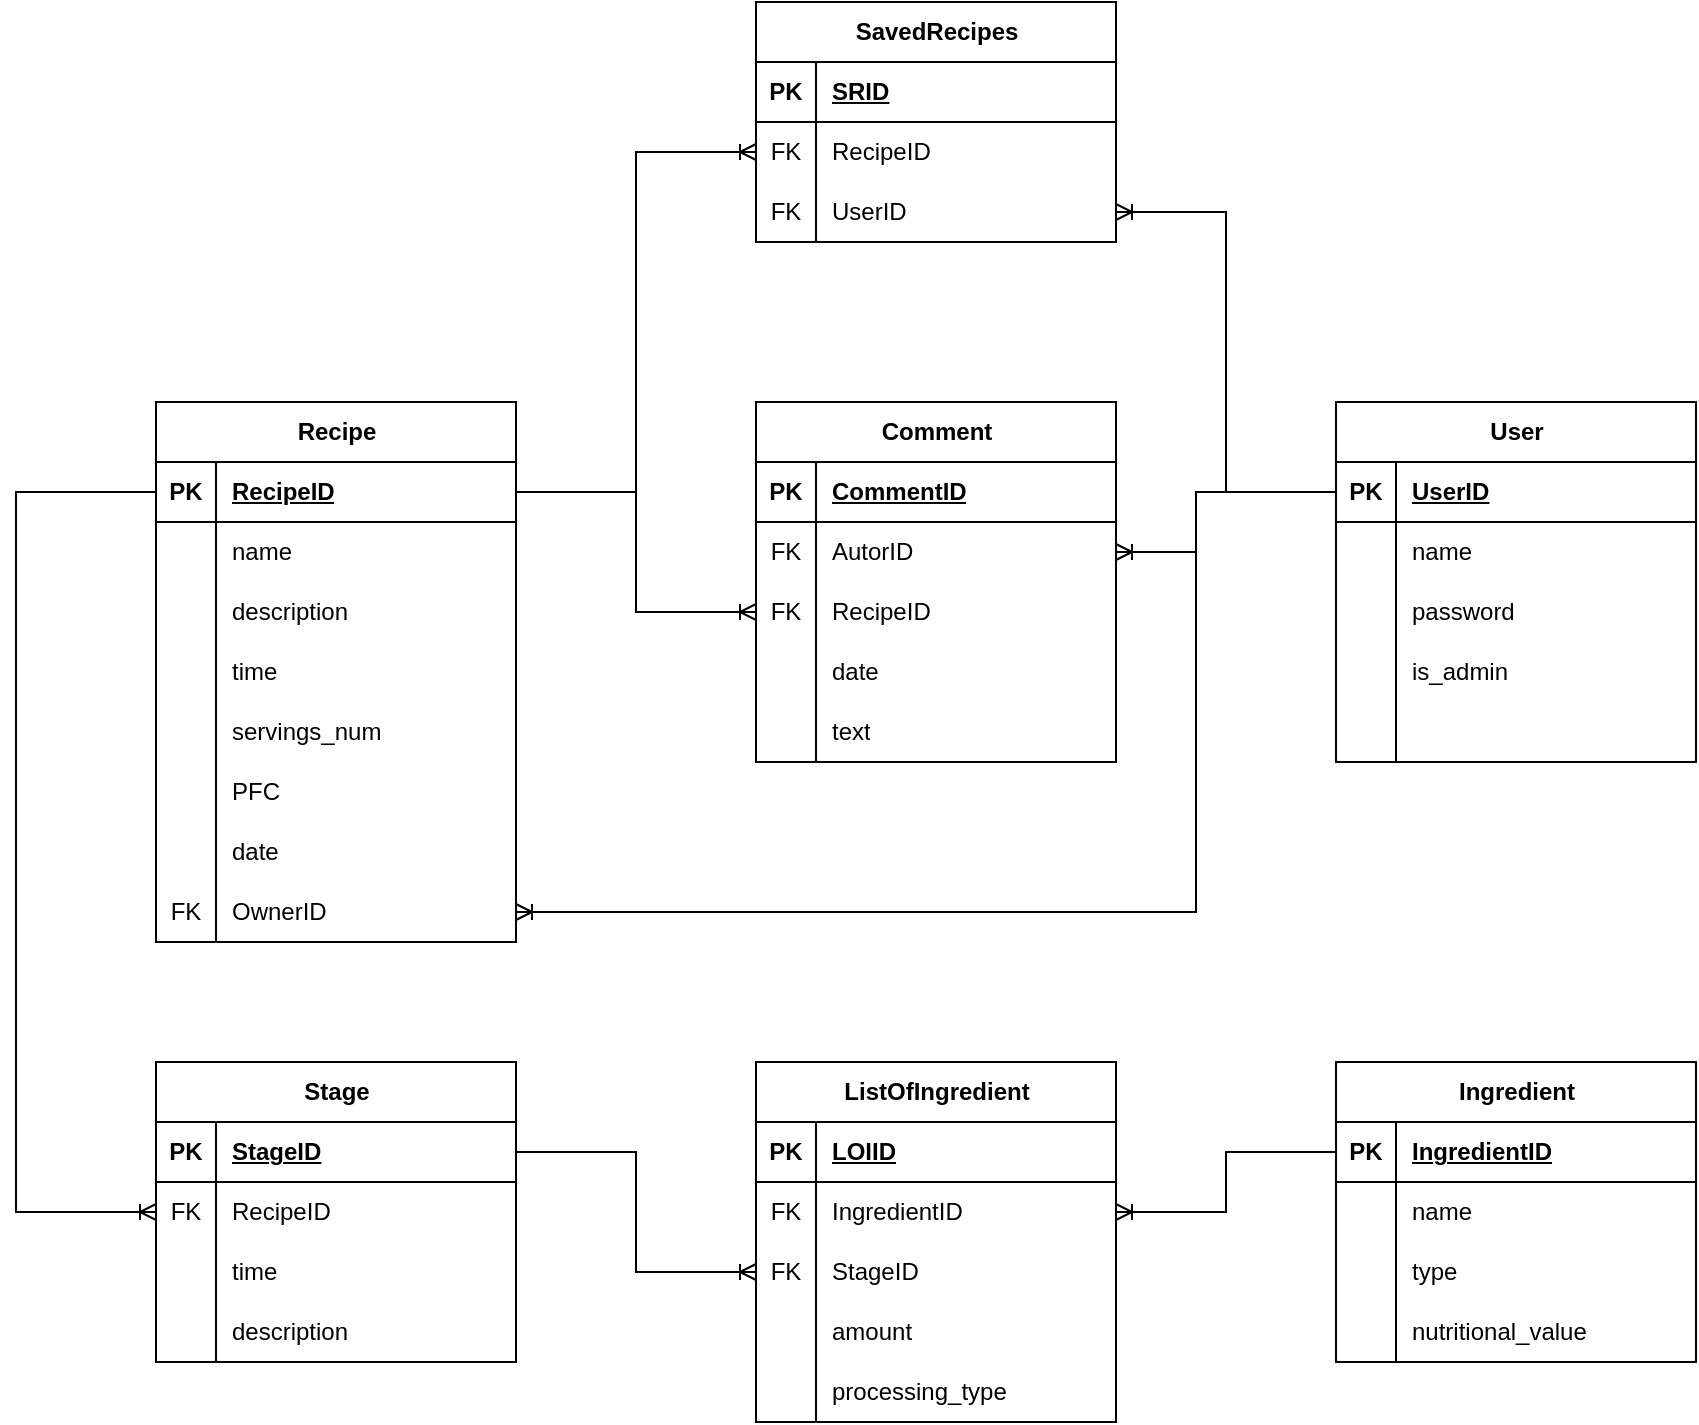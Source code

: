 <?xml version="1.0" encoding="UTF-8"?>
<mxfile version="21.0.6" type="google"><diagram name="Страница 1" id="qxFf3UQP6UIn3KZChsgd"><mxGraphModel dx="2261" dy="698" grid="1" gridSize="10" guides="1" tooltips="1" connect="1" arrows="1" fold="1" page="1" pageScale="1" pageWidth="827" pageHeight="1169" math="0" shadow="0"><root><mxCell id="0"/><mxCell id="1" parent="0"/><mxCell id="BuywDFNA-52VZ0gTNsVz-1" value="User" style="shape=table;startSize=30;container=1;collapsible=1;childLayout=tableLayout;fixedRows=1;rowLines=0;fontStyle=1;align=center;resizeLast=1;html=1;" parent="1" vertex="1"><mxGeometry x="120" y="270" width="180" height="180" as="geometry"><mxRectangle x="170" y="230" width="70" height="30" as="alternateBounds"/></mxGeometry></mxCell><mxCell id="BuywDFNA-52VZ0gTNsVz-2" value="" style="shape=tableRow;horizontal=0;startSize=0;swimlaneHead=0;swimlaneBody=0;fillColor=none;collapsible=0;dropTarget=0;points=[[0,0.5],[1,0.5]];portConstraint=eastwest;top=0;left=0;right=0;bottom=1;" parent="BuywDFNA-52VZ0gTNsVz-1" vertex="1"><mxGeometry y="30" width="180" height="30" as="geometry"/></mxCell><mxCell id="BuywDFNA-52VZ0gTNsVz-3" value="PK" style="shape=partialRectangle;connectable=0;fillColor=none;top=0;left=0;bottom=0;right=0;fontStyle=1;overflow=hidden;whiteSpace=wrap;html=1;" parent="BuywDFNA-52VZ0gTNsVz-2" vertex="1"><mxGeometry width="30" height="30" as="geometry"><mxRectangle width="30" height="30" as="alternateBounds"/></mxGeometry></mxCell><mxCell id="BuywDFNA-52VZ0gTNsVz-4" value="UserID" style="shape=partialRectangle;connectable=0;fillColor=none;top=0;left=0;bottom=0;right=0;align=left;spacingLeft=6;fontStyle=5;overflow=hidden;whiteSpace=wrap;html=1;" parent="BuywDFNA-52VZ0gTNsVz-2" vertex="1"><mxGeometry x="30" width="150" height="30" as="geometry"><mxRectangle width="150" height="30" as="alternateBounds"/></mxGeometry></mxCell><mxCell id="BuywDFNA-52VZ0gTNsVz-5" value="" style="shape=tableRow;horizontal=0;startSize=0;swimlaneHead=0;swimlaneBody=0;fillColor=none;collapsible=0;dropTarget=0;points=[[0,0.5],[1,0.5]];portConstraint=eastwest;top=0;left=0;right=0;bottom=0;" parent="BuywDFNA-52VZ0gTNsVz-1" vertex="1"><mxGeometry y="60" width="180" height="30" as="geometry"/></mxCell><mxCell id="BuywDFNA-52VZ0gTNsVz-6" value="" style="shape=partialRectangle;connectable=0;fillColor=none;top=0;left=0;bottom=0;right=0;editable=1;overflow=hidden;whiteSpace=wrap;html=1;" parent="BuywDFNA-52VZ0gTNsVz-5" vertex="1"><mxGeometry width="30" height="30" as="geometry"><mxRectangle width="30" height="30" as="alternateBounds"/></mxGeometry></mxCell><mxCell id="BuywDFNA-52VZ0gTNsVz-7" value="name" style="shape=partialRectangle;connectable=0;fillColor=none;top=0;left=0;bottom=0;right=0;align=left;spacingLeft=6;overflow=hidden;whiteSpace=wrap;html=1;" parent="BuywDFNA-52VZ0gTNsVz-5" vertex="1"><mxGeometry x="30" width="150" height="30" as="geometry"><mxRectangle width="150" height="30" as="alternateBounds"/></mxGeometry></mxCell><mxCell id="BuywDFNA-52VZ0gTNsVz-8" value="" style="shape=tableRow;horizontal=0;startSize=0;swimlaneHead=0;swimlaneBody=0;fillColor=none;collapsible=0;dropTarget=0;points=[[0,0.5],[1,0.5]];portConstraint=eastwest;top=0;left=0;right=0;bottom=0;" parent="BuywDFNA-52VZ0gTNsVz-1" vertex="1"><mxGeometry y="90" width="180" height="30" as="geometry"/></mxCell><mxCell id="BuywDFNA-52VZ0gTNsVz-9" value="" style="shape=partialRectangle;connectable=0;fillColor=none;top=0;left=0;bottom=0;right=0;editable=1;overflow=hidden;whiteSpace=wrap;html=1;" parent="BuywDFNA-52VZ0gTNsVz-8" vertex="1"><mxGeometry width="30" height="30" as="geometry"><mxRectangle width="30" height="30" as="alternateBounds"/></mxGeometry></mxCell><mxCell id="BuywDFNA-52VZ0gTNsVz-10" value="password" style="shape=partialRectangle;connectable=0;fillColor=none;top=0;left=0;bottom=0;right=0;align=left;spacingLeft=6;overflow=hidden;whiteSpace=wrap;html=1;" parent="BuywDFNA-52VZ0gTNsVz-8" vertex="1"><mxGeometry x="30" width="150" height="30" as="geometry"><mxRectangle width="150" height="30" as="alternateBounds"/></mxGeometry></mxCell><mxCell id="BuywDFNA-52VZ0gTNsVz-11" value="" style="shape=tableRow;horizontal=0;startSize=0;swimlaneHead=0;swimlaneBody=0;fillColor=none;collapsible=0;dropTarget=0;points=[[0,0.5],[1,0.5]];portConstraint=eastwest;top=0;left=0;right=0;bottom=0;" parent="BuywDFNA-52VZ0gTNsVz-1" vertex="1"><mxGeometry y="120" width="180" height="30" as="geometry"/></mxCell><mxCell id="BuywDFNA-52VZ0gTNsVz-12" value="" style="shape=partialRectangle;connectable=0;fillColor=none;top=0;left=0;bottom=0;right=0;editable=1;overflow=hidden;whiteSpace=wrap;html=1;" parent="BuywDFNA-52VZ0gTNsVz-11" vertex="1"><mxGeometry width="30" height="30" as="geometry"><mxRectangle width="30" height="30" as="alternateBounds"/></mxGeometry></mxCell><mxCell id="BuywDFNA-52VZ0gTNsVz-13" value="is_admin" style="shape=partialRectangle;connectable=0;fillColor=none;top=0;left=0;bottom=0;right=0;align=left;spacingLeft=6;overflow=hidden;whiteSpace=wrap;html=1;" parent="BuywDFNA-52VZ0gTNsVz-11" vertex="1"><mxGeometry x="30" width="150" height="30" as="geometry"><mxRectangle width="150" height="30" as="alternateBounds"/></mxGeometry></mxCell><mxCell id="BuywDFNA-52VZ0gTNsVz-15" style="shape=tableRow;horizontal=0;startSize=0;swimlaneHead=0;swimlaneBody=0;fillColor=none;collapsible=0;dropTarget=0;points=[[0,0.5],[1,0.5]];portConstraint=eastwest;top=0;left=0;right=0;bottom=0;" parent="BuywDFNA-52VZ0gTNsVz-1" vertex="1"><mxGeometry y="150" width="180" height="30" as="geometry"/></mxCell><mxCell id="BuywDFNA-52VZ0gTNsVz-16" style="shape=partialRectangle;connectable=0;fillColor=none;top=0;left=0;bottom=0;right=0;editable=1;overflow=hidden;whiteSpace=wrap;html=1;" parent="BuywDFNA-52VZ0gTNsVz-15" vertex="1"><mxGeometry width="30" height="30" as="geometry"><mxRectangle width="30" height="30" as="alternateBounds"/></mxGeometry></mxCell><mxCell id="BuywDFNA-52VZ0gTNsVz-17" style="shape=partialRectangle;connectable=0;fillColor=none;top=0;left=0;bottom=0;right=0;align=left;spacingLeft=6;overflow=hidden;whiteSpace=wrap;html=1;" parent="BuywDFNA-52VZ0gTNsVz-15" vertex="1"><mxGeometry x="30" width="150" height="30" as="geometry"><mxRectangle width="150" height="30" as="alternateBounds"/></mxGeometry></mxCell><mxCell id="BuywDFNA-52VZ0gTNsVz-22" value="Comment" style="shape=table;startSize=30;container=1;collapsible=1;childLayout=tableLayout;fixedRows=1;rowLines=0;fontStyle=1;align=center;resizeLast=1;html=1;" parent="1" vertex="1"><mxGeometry x="-170" y="270" width="180" height="180" as="geometry"><mxRectangle x="170" y="230" width="70" height="30" as="alternateBounds"/></mxGeometry></mxCell><mxCell id="BuywDFNA-52VZ0gTNsVz-23" value="" style="shape=tableRow;horizontal=0;startSize=0;swimlaneHead=0;swimlaneBody=0;fillColor=none;collapsible=0;dropTarget=0;points=[[0,0.5],[1,0.5]];portConstraint=eastwest;top=0;left=0;right=0;bottom=1;" parent="BuywDFNA-52VZ0gTNsVz-22" vertex="1"><mxGeometry y="30" width="180" height="30" as="geometry"/></mxCell><mxCell id="BuywDFNA-52VZ0gTNsVz-24" value="PK" style="shape=partialRectangle;connectable=0;fillColor=none;top=0;left=0;bottom=0;right=0;fontStyle=1;overflow=hidden;whiteSpace=wrap;html=1;" parent="BuywDFNA-52VZ0gTNsVz-23" vertex="1"><mxGeometry width="30" height="30" as="geometry"><mxRectangle width="30" height="30" as="alternateBounds"/></mxGeometry></mxCell><mxCell id="BuywDFNA-52VZ0gTNsVz-25" value="CommentID" style="shape=partialRectangle;connectable=0;fillColor=none;top=0;left=0;bottom=0;right=0;align=left;spacingLeft=6;fontStyle=5;overflow=hidden;whiteSpace=wrap;html=1;" parent="BuywDFNA-52VZ0gTNsVz-23" vertex="1"><mxGeometry x="30" width="150" height="30" as="geometry"><mxRectangle width="150" height="30" as="alternateBounds"/></mxGeometry></mxCell><mxCell id="BuywDFNA-52VZ0gTNsVz-26" value="" style="shape=tableRow;horizontal=0;startSize=0;swimlaneHead=0;swimlaneBody=0;fillColor=none;collapsible=0;dropTarget=0;points=[[0,0.5],[1,0.5]];portConstraint=eastwest;top=0;left=0;right=0;bottom=0;" parent="BuywDFNA-52VZ0gTNsVz-22" vertex="1"><mxGeometry y="60" width="180" height="30" as="geometry"/></mxCell><mxCell id="BuywDFNA-52VZ0gTNsVz-27" value="FK" style="shape=partialRectangle;connectable=0;fillColor=none;top=0;left=0;bottom=0;right=0;editable=1;overflow=hidden;whiteSpace=wrap;html=1;" parent="BuywDFNA-52VZ0gTNsVz-26" vertex="1"><mxGeometry width="30" height="30" as="geometry"><mxRectangle width="30" height="30" as="alternateBounds"/></mxGeometry></mxCell><mxCell id="BuywDFNA-52VZ0gTNsVz-28" value="AutorID" style="shape=partialRectangle;connectable=0;fillColor=none;top=0;left=0;bottom=0;right=0;align=left;spacingLeft=6;overflow=hidden;whiteSpace=wrap;html=1;" parent="BuywDFNA-52VZ0gTNsVz-26" vertex="1"><mxGeometry x="30" width="150" height="30" as="geometry"><mxRectangle width="150" height="30" as="alternateBounds"/></mxGeometry></mxCell><mxCell id="BuywDFNA-52VZ0gTNsVz-66" style="shape=tableRow;horizontal=0;startSize=0;swimlaneHead=0;swimlaneBody=0;fillColor=none;collapsible=0;dropTarget=0;points=[[0,0.5],[1,0.5]];portConstraint=eastwest;top=0;left=0;right=0;bottom=0;" parent="BuywDFNA-52VZ0gTNsVz-22" vertex="1"><mxGeometry y="90" width="180" height="30" as="geometry"/></mxCell><mxCell id="BuywDFNA-52VZ0gTNsVz-67" value="FK" style="shape=partialRectangle;connectable=0;fillColor=none;top=0;left=0;bottom=0;right=0;editable=1;overflow=hidden;whiteSpace=wrap;html=1;" parent="BuywDFNA-52VZ0gTNsVz-66" vertex="1"><mxGeometry width="30" height="30" as="geometry"><mxRectangle width="30" height="30" as="alternateBounds"/></mxGeometry></mxCell><mxCell id="BuywDFNA-52VZ0gTNsVz-68" value="RecipeID" style="shape=partialRectangle;connectable=0;fillColor=none;top=0;left=0;bottom=0;right=0;align=left;spacingLeft=6;overflow=hidden;whiteSpace=wrap;html=1;" parent="BuywDFNA-52VZ0gTNsVz-66" vertex="1"><mxGeometry x="30" width="150" height="30" as="geometry"><mxRectangle width="150" height="30" as="alternateBounds"/></mxGeometry></mxCell><mxCell id="BuywDFNA-52VZ0gTNsVz-29" value="" style="shape=tableRow;horizontal=0;startSize=0;swimlaneHead=0;swimlaneBody=0;fillColor=none;collapsible=0;dropTarget=0;points=[[0,0.5],[1,0.5]];portConstraint=eastwest;top=0;left=0;right=0;bottom=0;" parent="BuywDFNA-52VZ0gTNsVz-22" vertex="1"><mxGeometry y="120" width="180" height="30" as="geometry"/></mxCell><mxCell id="BuywDFNA-52VZ0gTNsVz-30" value="" style="shape=partialRectangle;connectable=0;fillColor=none;top=0;left=0;bottom=0;right=0;editable=1;overflow=hidden;whiteSpace=wrap;html=1;" parent="BuywDFNA-52VZ0gTNsVz-29" vertex="1"><mxGeometry width="30" height="30" as="geometry"><mxRectangle width="30" height="30" as="alternateBounds"/></mxGeometry></mxCell><mxCell id="BuywDFNA-52VZ0gTNsVz-31" value="date" style="shape=partialRectangle;connectable=0;fillColor=none;top=0;left=0;bottom=0;right=0;align=left;spacingLeft=6;overflow=hidden;whiteSpace=wrap;html=1;" parent="BuywDFNA-52VZ0gTNsVz-29" vertex="1"><mxGeometry x="30" width="150" height="30" as="geometry"><mxRectangle width="150" height="30" as="alternateBounds"/></mxGeometry></mxCell><mxCell id="BuywDFNA-52VZ0gTNsVz-32" value="" style="shape=tableRow;horizontal=0;startSize=0;swimlaneHead=0;swimlaneBody=0;fillColor=none;collapsible=0;dropTarget=0;points=[[0,0.5],[1,0.5]];portConstraint=eastwest;top=0;left=0;right=0;bottom=0;" parent="BuywDFNA-52VZ0gTNsVz-22" vertex="1"><mxGeometry y="150" width="180" height="30" as="geometry"/></mxCell><mxCell id="BuywDFNA-52VZ0gTNsVz-33" value="" style="shape=partialRectangle;connectable=0;fillColor=none;top=0;left=0;bottom=0;right=0;editable=1;overflow=hidden;whiteSpace=wrap;html=1;" parent="BuywDFNA-52VZ0gTNsVz-32" vertex="1"><mxGeometry width="30" height="30" as="geometry"><mxRectangle width="30" height="30" as="alternateBounds"/></mxGeometry></mxCell><mxCell id="BuywDFNA-52VZ0gTNsVz-34" value="text" style="shape=partialRectangle;connectable=0;fillColor=none;top=0;left=0;bottom=0;right=0;align=left;spacingLeft=6;overflow=hidden;whiteSpace=wrap;html=1;" parent="BuywDFNA-52VZ0gTNsVz-32" vertex="1"><mxGeometry x="30" width="150" height="30" as="geometry"><mxRectangle width="150" height="30" as="alternateBounds"/></mxGeometry></mxCell><mxCell id="BuywDFNA-52VZ0gTNsVz-41" value="Recipe" style="shape=table;startSize=30;container=1;collapsible=1;childLayout=tableLayout;fixedRows=1;rowLines=0;fontStyle=1;align=center;resizeLast=1;html=1;" parent="1" vertex="1"><mxGeometry x="-470" y="270" width="180" height="270" as="geometry"><mxRectangle x="170" y="230" width="70" height="30" as="alternateBounds"/></mxGeometry></mxCell><mxCell id="BuywDFNA-52VZ0gTNsVz-42" value="" style="shape=tableRow;horizontal=0;startSize=0;swimlaneHead=0;swimlaneBody=0;fillColor=none;collapsible=0;dropTarget=0;points=[[0,0.5],[1,0.5]];portConstraint=eastwest;top=0;left=0;right=0;bottom=1;" parent="BuywDFNA-52VZ0gTNsVz-41" vertex="1"><mxGeometry y="30" width="180" height="30" as="geometry"/></mxCell><mxCell id="BuywDFNA-52VZ0gTNsVz-43" value="PK" style="shape=partialRectangle;connectable=0;fillColor=none;top=0;left=0;bottom=0;right=0;fontStyle=1;overflow=hidden;whiteSpace=wrap;html=1;" parent="BuywDFNA-52VZ0gTNsVz-42" vertex="1"><mxGeometry width="30" height="30" as="geometry"><mxRectangle width="30" height="30" as="alternateBounds"/></mxGeometry></mxCell><mxCell id="BuywDFNA-52VZ0gTNsVz-44" value="RecipeID" style="shape=partialRectangle;connectable=0;fillColor=none;top=0;left=0;bottom=0;right=0;align=left;spacingLeft=6;fontStyle=5;overflow=hidden;whiteSpace=wrap;html=1;" parent="BuywDFNA-52VZ0gTNsVz-42" vertex="1"><mxGeometry x="30" width="150" height="30" as="geometry"><mxRectangle width="150" height="30" as="alternateBounds"/></mxGeometry></mxCell><mxCell id="BuywDFNA-52VZ0gTNsVz-45" value="" style="shape=tableRow;horizontal=0;startSize=0;swimlaneHead=0;swimlaneBody=0;fillColor=none;collapsible=0;dropTarget=0;points=[[0,0.5],[1,0.5]];portConstraint=eastwest;top=0;left=0;right=0;bottom=0;" parent="BuywDFNA-52VZ0gTNsVz-41" vertex="1"><mxGeometry y="60" width="180" height="30" as="geometry"/></mxCell><mxCell id="BuywDFNA-52VZ0gTNsVz-46" value="" style="shape=partialRectangle;connectable=0;fillColor=none;top=0;left=0;bottom=0;right=0;editable=1;overflow=hidden;whiteSpace=wrap;html=1;" parent="BuywDFNA-52VZ0gTNsVz-45" vertex="1"><mxGeometry width="30" height="30" as="geometry"><mxRectangle width="30" height="30" as="alternateBounds"/></mxGeometry></mxCell><mxCell id="BuywDFNA-52VZ0gTNsVz-47" value="name" style="shape=partialRectangle;connectable=0;fillColor=none;top=0;left=0;bottom=0;right=0;align=left;spacingLeft=6;overflow=hidden;whiteSpace=wrap;html=1;" parent="BuywDFNA-52VZ0gTNsVz-45" vertex="1"><mxGeometry x="30" width="150" height="30" as="geometry"><mxRectangle width="150" height="30" as="alternateBounds"/></mxGeometry></mxCell><mxCell id="BuywDFNA-52VZ0gTNsVz-48" value="" style="shape=tableRow;horizontal=0;startSize=0;swimlaneHead=0;swimlaneBody=0;fillColor=none;collapsible=0;dropTarget=0;points=[[0,0.5],[1,0.5]];portConstraint=eastwest;top=0;left=0;right=0;bottom=0;" parent="BuywDFNA-52VZ0gTNsVz-41" vertex="1"><mxGeometry y="90" width="180" height="30" as="geometry"/></mxCell><mxCell id="BuywDFNA-52VZ0gTNsVz-49" value="" style="shape=partialRectangle;connectable=0;fillColor=none;top=0;left=0;bottom=0;right=0;editable=1;overflow=hidden;whiteSpace=wrap;html=1;" parent="BuywDFNA-52VZ0gTNsVz-48" vertex="1"><mxGeometry width="30" height="30" as="geometry"><mxRectangle width="30" height="30" as="alternateBounds"/></mxGeometry></mxCell><mxCell id="BuywDFNA-52VZ0gTNsVz-50" value="description" style="shape=partialRectangle;connectable=0;fillColor=none;top=0;left=0;bottom=0;right=0;align=left;spacingLeft=6;overflow=hidden;whiteSpace=wrap;html=1;" parent="BuywDFNA-52VZ0gTNsVz-48" vertex="1"><mxGeometry x="30" width="150" height="30" as="geometry"><mxRectangle width="150" height="30" as="alternateBounds"/></mxGeometry></mxCell><mxCell id="BuywDFNA-52VZ0gTNsVz-51" value="" style="shape=tableRow;horizontal=0;startSize=0;swimlaneHead=0;swimlaneBody=0;fillColor=none;collapsible=0;dropTarget=0;points=[[0,0.5],[1,0.5]];portConstraint=eastwest;top=0;left=0;right=0;bottom=0;" parent="BuywDFNA-52VZ0gTNsVz-41" vertex="1"><mxGeometry y="120" width="180" height="30" as="geometry"/></mxCell><mxCell id="BuywDFNA-52VZ0gTNsVz-52" value="" style="shape=partialRectangle;connectable=0;fillColor=none;top=0;left=0;bottom=0;right=0;editable=1;overflow=hidden;whiteSpace=wrap;html=1;" parent="BuywDFNA-52VZ0gTNsVz-51" vertex="1"><mxGeometry width="30" height="30" as="geometry"><mxRectangle width="30" height="30" as="alternateBounds"/></mxGeometry></mxCell><mxCell id="BuywDFNA-52VZ0gTNsVz-53" value="time" style="shape=partialRectangle;connectable=0;fillColor=none;top=0;left=0;bottom=0;right=0;align=left;spacingLeft=6;overflow=hidden;whiteSpace=wrap;html=1;" parent="BuywDFNA-52VZ0gTNsVz-51" vertex="1"><mxGeometry x="30" width="150" height="30" as="geometry"><mxRectangle width="150" height="30" as="alternateBounds"/></mxGeometry></mxCell><mxCell id="BuywDFNA-52VZ0gTNsVz-54" style="shape=tableRow;horizontal=0;startSize=0;swimlaneHead=0;swimlaneBody=0;fillColor=none;collapsible=0;dropTarget=0;points=[[0,0.5],[1,0.5]];portConstraint=eastwest;top=0;left=0;right=0;bottom=0;" parent="BuywDFNA-52VZ0gTNsVz-41" vertex="1"><mxGeometry y="150" width="180" height="30" as="geometry"/></mxCell><mxCell id="BuywDFNA-52VZ0gTNsVz-55" style="shape=partialRectangle;connectable=0;fillColor=none;top=0;left=0;bottom=0;right=0;editable=1;overflow=hidden;whiteSpace=wrap;html=1;" parent="BuywDFNA-52VZ0gTNsVz-54" vertex="1"><mxGeometry width="30" height="30" as="geometry"><mxRectangle width="30" height="30" as="alternateBounds"/></mxGeometry></mxCell><mxCell id="BuywDFNA-52VZ0gTNsVz-56" value="servings_num" style="shape=partialRectangle;connectable=0;fillColor=none;top=0;left=0;bottom=0;right=0;align=left;spacingLeft=6;overflow=hidden;whiteSpace=wrap;html=1;" parent="BuywDFNA-52VZ0gTNsVz-54" vertex="1"><mxGeometry x="30" width="150" height="30" as="geometry"><mxRectangle width="150" height="30" as="alternateBounds"/></mxGeometry></mxCell><mxCell id="BuywDFNA-52VZ0gTNsVz-57" style="shape=tableRow;horizontal=0;startSize=0;swimlaneHead=0;swimlaneBody=0;fillColor=none;collapsible=0;dropTarget=0;points=[[0,0.5],[1,0.5]];portConstraint=eastwest;top=0;left=0;right=0;bottom=0;" parent="BuywDFNA-52VZ0gTNsVz-41" vertex="1"><mxGeometry y="180" width="180" height="30" as="geometry"/></mxCell><mxCell id="BuywDFNA-52VZ0gTNsVz-58" style="shape=partialRectangle;connectable=0;fillColor=none;top=0;left=0;bottom=0;right=0;editable=1;overflow=hidden;whiteSpace=wrap;html=1;" parent="BuywDFNA-52VZ0gTNsVz-57" vertex="1"><mxGeometry width="30" height="30" as="geometry"><mxRectangle width="30" height="30" as="alternateBounds"/></mxGeometry></mxCell><mxCell id="BuywDFNA-52VZ0gTNsVz-59" value="PFC" style="shape=partialRectangle;connectable=0;fillColor=none;top=0;left=0;bottom=0;right=0;align=left;spacingLeft=6;overflow=hidden;whiteSpace=wrap;html=1;" parent="BuywDFNA-52VZ0gTNsVz-57" vertex="1"><mxGeometry x="30" width="150" height="30" as="geometry"><mxRectangle width="150" height="30" as="alternateBounds"/></mxGeometry></mxCell><mxCell id="BuywDFNA-52VZ0gTNsVz-60" style="shape=tableRow;horizontal=0;startSize=0;swimlaneHead=0;swimlaneBody=0;fillColor=none;collapsible=0;dropTarget=0;points=[[0,0.5],[1,0.5]];portConstraint=eastwest;top=0;left=0;right=0;bottom=0;" parent="BuywDFNA-52VZ0gTNsVz-41" vertex="1"><mxGeometry y="210" width="180" height="30" as="geometry"/></mxCell><mxCell id="BuywDFNA-52VZ0gTNsVz-61" style="shape=partialRectangle;connectable=0;fillColor=none;top=0;left=0;bottom=0;right=0;editable=1;overflow=hidden;whiteSpace=wrap;html=1;" parent="BuywDFNA-52VZ0gTNsVz-60" vertex="1"><mxGeometry width="30" height="30" as="geometry"><mxRectangle width="30" height="30" as="alternateBounds"/></mxGeometry></mxCell><mxCell id="BuywDFNA-52VZ0gTNsVz-62" value="date" style="shape=partialRectangle;connectable=0;fillColor=none;top=0;left=0;bottom=0;right=0;align=left;spacingLeft=6;overflow=hidden;whiteSpace=wrap;html=1;" parent="BuywDFNA-52VZ0gTNsVz-60" vertex="1"><mxGeometry x="30" width="150" height="30" as="geometry"><mxRectangle width="150" height="30" as="alternateBounds"/></mxGeometry></mxCell><mxCell id="BuywDFNA-52VZ0gTNsVz-63" style="shape=tableRow;horizontal=0;startSize=0;swimlaneHead=0;swimlaneBody=0;fillColor=none;collapsible=0;dropTarget=0;points=[[0,0.5],[1,0.5]];portConstraint=eastwest;top=0;left=0;right=0;bottom=0;" parent="BuywDFNA-52VZ0gTNsVz-41" vertex="1"><mxGeometry y="240" width="180" height="30" as="geometry"/></mxCell><mxCell id="BuywDFNA-52VZ0gTNsVz-64" value="FK" style="shape=partialRectangle;connectable=0;fillColor=none;top=0;left=0;bottom=0;right=0;editable=1;overflow=hidden;whiteSpace=wrap;html=1;" parent="BuywDFNA-52VZ0gTNsVz-63" vertex="1"><mxGeometry width="30" height="30" as="geometry"><mxRectangle width="30" height="30" as="alternateBounds"/></mxGeometry></mxCell><mxCell id="BuywDFNA-52VZ0gTNsVz-65" value="OwnerID" style="shape=partialRectangle;connectable=0;fillColor=none;top=0;left=0;bottom=0;right=0;align=left;spacingLeft=6;overflow=hidden;whiteSpace=wrap;html=1;" parent="BuywDFNA-52VZ0gTNsVz-63" vertex="1"><mxGeometry x="30" width="150" height="30" as="geometry"><mxRectangle width="150" height="30" as="alternateBounds"/></mxGeometry></mxCell><mxCell id="BuywDFNA-52VZ0gTNsVz-69" value="Stage" style="shape=table;startSize=30;container=1;collapsible=1;childLayout=tableLayout;fixedRows=1;rowLines=0;fontStyle=1;align=center;resizeLast=1;html=1;" parent="1" vertex="1"><mxGeometry x="-470" y="600" width="180" height="150" as="geometry"><mxRectangle x="170" y="230" width="70" height="30" as="alternateBounds"/></mxGeometry></mxCell><mxCell id="BuywDFNA-52VZ0gTNsVz-70" value="" style="shape=tableRow;horizontal=0;startSize=0;swimlaneHead=0;swimlaneBody=0;fillColor=none;collapsible=0;dropTarget=0;points=[[0,0.5],[1,0.5]];portConstraint=eastwest;top=0;left=0;right=0;bottom=1;" parent="BuywDFNA-52VZ0gTNsVz-69" vertex="1"><mxGeometry y="30" width="180" height="30" as="geometry"/></mxCell><mxCell id="BuywDFNA-52VZ0gTNsVz-71" value="PK" style="shape=partialRectangle;connectable=0;fillColor=none;top=0;left=0;bottom=0;right=0;fontStyle=1;overflow=hidden;whiteSpace=wrap;html=1;" parent="BuywDFNA-52VZ0gTNsVz-70" vertex="1"><mxGeometry width="30" height="30" as="geometry"><mxRectangle width="30" height="30" as="alternateBounds"/></mxGeometry></mxCell><mxCell id="BuywDFNA-52VZ0gTNsVz-72" value="StageID" style="shape=partialRectangle;connectable=0;fillColor=none;top=0;left=0;bottom=0;right=0;align=left;spacingLeft=6;fontStyle=5;overflow=hidden;whiteSpace=wrap;html=1;" parent="BuywDFNA-52VZ0gTNsVz-70" vertex="1"><mxGeometry x="30" width="150" height="30" as="geometry"><mxRectangle width="150" height="30" as="alternateBounds"/></mxGeometry></mxCell><mxCell id="BuywDFNA-52VZ0gTNsVz-73" value="" style="shape=tableRow;horizontal=0;startSize=0;swimlaneHead=0;swimlaneBody=0;fillColor=none;collapsible=0;dropTarget=0;points=[[0,0.5],[1,0.5]];portConstraint=eastwest;top=0;left=0;right=0;bottom=0;" parent="BuywDFNA-52VZ0gTNsVz-69" vertex="1"><mxGeometry y="60" width="180" height="30" as="geometry"/></mxCell><mxCell id="BuywDFNA-52VZ0gTNsVz-74" value="FK" style="shape=partialRectangle;connectable=0;fillColor=none;top=0;left=0;bottom=0;right=0;editable=1;overflow=hidden;whiteSpace=wrap;html=1;" parent="BuywDFNA-52VZ0gTNsVz-73" vertex="1"><mxGeometry width="30" height="30" as="geometry"><mxRectangle width="30" height="30" as="alternateBounds"/></mxGeometry></mxCell><mxCell id="BuywDFNA-52VZ0gTNsVz-75" value="RecipeID" style="shape=partialRectangle;connectable=0;fillColor=none;top=0;left=0;bottom=0;right=0;align=left;spacingLeft=6;overflow=hidden;whiteSpace=wrap;html=1;" parent="BuywDFNA-52VZ0gTNsVz-73" vertex="1"><mxGeometry x="30" width="150" height="30" as="geometry"><mxRectangle width="150" height="30" as="alternateBounds"/></mxGeometry></mxCell><mxCell id="BuywDFNA-52VZ0gTNsVz-76" style="shape=tableRow;horizontal=0;startSize=0;swimlaneHead=0;swimlaneBody=0;fillColor=none;collapsible=0;dropTarget=0;points=[[0,0.5],[1,0.5]];portConstraint=eastwest;top=0;left=0;right=0;bottom=0;" parent="BuywDFNA-52VZ0gTNsVz-69" vertex="1"><mxGeometry y="90" width="180" height="30" as="geometry"/></mxCell><mxCell id="BuywDFNA-52VZ0gTNsVz-77" value="" style="shape=partialRectangle;connectable=0;fillColor=none;top=0;left=0;bottom=0;right=0;editable=1;overflow=hidden;whiteSpace=wrap;html=1;" parent="BuywDFNA-52VZ0gTNsVz-76" vertex="1"><mxGeometry width="30" height="30" as="geometry"><mxRectangle width="30" height="30" as="alternateBounds"/></mxGeometry></mxCell><mxCell id="BuywDFNA-52VZ0gTNsVz-78" value="time" style="shape=partialRectangle;connectable=0;fillColor=none;top=0;left=0;bottom=0;right=0;align=left;spacingLeft=6;overflow=hidden;whiteSpace=wrap;html=1;" parent="BuywDFNA-52VZ0gTNsVz-76" vertex="1"><mxGeometry x="30" width="150" height="30" as="geometry"><mxRectangle width="150" height="30" as="alternateBounds"/></mxGeometry></mxCell><mxCell id="BuywDFNA-52VZ0gTNsVz-79" value="" style="shape=tableRow;horizontal=0;startSize=0;swimlaneHead=0;swimlaneBody=0;fillColor=none;collapsible=0;dropTarget=0;points=[[0,0.5],[1,0.5]];portConstraint=eastwest;top=0;left=0;right=0;bottom=0;" parent="BuywDFNA-52VZ0gTNsVz-69" vertex="1"><mxGeometry y="120" width="180" height="30" as="geometry"/></mxCell><mxCell id="BuywDFNA-52VZ0gTNsVz-80" value="" style="shape=partialRectangle;connectable=0;fillColor=none;top=0;left=0;bottom=0;right=0;editable=1;overflow=hidden;whiteSpace=wrap;html=1;" parent="BuywDFNA-52VZ0gTNsVz-79" vertex="1"><mxGeometry width="30" height="30" as="geometry"><mxRectangle width="30" height="30" as="alternateBounds"/></mxGeometry></mxCell><mxCell id="BuywDFNA-52VZ0gTNsVz-81" value="description" style="shape=partialRectangle;connectable=0;fillColor=none;top=0;left=0;bottom=0;right=0;align=left;spacingLeft=6;overflow=hidden;whiteSpace=wrap;html=1;" parent="BuywDFNA-52VZ0gTNsVz-79" vertex="1"><mxGeometry x="30" width="150" height="30" as="geometry"><mxRectangle width="150" height="30" as="alternateBounds"/></mxGeometry></mxCell><mxCell id="BuywDFNA-52VZ0gTNsVz-85" value="Ingredient" style="shape=table;startSize=30;container=1;collapsible=1;childLayout=tableLayout;fixedRows=1;rowLines=0;fontStyle=1;align=center;resizeLast=1;html=1;" parent="1" vertex="1"><mxGeometry x="120" y="600" width="180" height="150" as="geometry"><mxRectangle x="170" y="230" width="70" height="30" as="alternateBounds"/></mxGeometry></mxCell><mxCell id="BuywDFNA-52VZ0gTNsVz-86" value="" style="shape=tableRow;horizontal=0;startSize=0;swimlaneHead=0;swimlaneBody=0;fillColor=none;collapsible=0;dropTarget=0;points=[[0,0.5],[1,0.5]];portConstraint=eastwest;top=0;left=0;right=0;bottom=1;" parent="BuywDFNA-52VZ0gTNsVz-85" vertex="1"><mxGeometry y="30" width="180" height="30" as="geometry"/></mxCell><mxCell id="BuywDFNA-52VZ0gTNsVz-87" value="PK" style="shape=partialRectangle;connectable=0;fillColor=none;top=0;left=0;bottom=0;right=0;fontStyle=1;overflow=hidden;whiteSpace=wrap;html=1;" parent="BuywDFNA-52VZ0gTNsVz-86" vertex="1"><mxGeometry width="30" height="30" as="geometry"><mxRectangle width="30" height="30" as="alternateBounds"/></mxGeometry></mxCell><mxCell id="BuywDFNA-52VZ0gTNsVz-88" value="IngredientID" style="shape=partialRectangle;connectable=0;fillColor=none;top=0;left=0;bottom=0;right=0;align=left;spacingLeft=6;fontStyle=5;overflow=hidden;whiteSpace=wrap;html=1;" parent="BuywDFNA-52VZ0gTNsVz-86" vertex="1"><mxGeometry x="30" width="150" height="30" as="geometry"><mxRectangle width="150" height="30" as="alternateBounds"/></mxGeometry></mxCell><mxCell id="BuywDFNA-52VZ0gTNsVz-89" value="" style="shape=tableRow;horizontal=0;startSize=0;swimlaneHead=0;swimlaneBody=0;fillColor=none;collapsible=0;dropTarget=0;points=[[0,0.5],[1,0.5]];portConstraint=eastwest;top=0;left=0;right=0;bottom=0;" parent="BuywDFNA-52VZ0gTNsVz-85" vertex="1"><mxGeometry y="60" width="180" height="30" as="geometry"/></mxCell><mxCell id="BuywDFNA-52VZ0gTNsVz-90" value="" style="shape=partialRectangle;connectable=0;fillColor=none;top=0;left=0;bottom=0;right=0;editable=1;overflow=hidden;whiteSpace=wrap;html=1;" parent="BuywDFNA-52VZ0gTNsVz-89" vertex="1"><mxGeometry width="30" height="30" as="geometry"><mxRectangle width="30" height="30" as="alternateBounds"/></mxGeometry></mxCell><mxCell id="BuywDFNA-52VZ0gTNsVz-91" value="name" style="shape=partialRectangle;connectable=0;fillColor=none;top=0;left=0;bottom=0;right=0;align=left;spacingLeft=6;overflow=hidden;whiteSpace=wrap;html=1;" parent="BuywDFNA-52VZ0gTNsVz-89" vertex="1"><mxGeometry x="30" width="150" height="30" as="geometry"><mxRectangle width="150" height="30" as="alternateBounds"/></mxGeometry></mxCell><mxCell id="BuywDFNA-52VZ0gTNsVz-92" style="shape=tableRow;horizontal=0;startSize=0;swimlaneHead=0;swimlaneBody=0;fillColor=none;collapsible=0;dropTarget=0;points=[[0,0.5],[1,0.5]];portConstraint=eastwest;top=0;left=0;right=0;bottom=0;" parent="BuywDFNA-52VZ0gTNsVz-85" vertex="1"><mxGeometry y="90" width="180" height="30" as="geometry"/></mxCell><mxCell id="BuywDFNA-52VZ0gTNsVz-93" value="" style="shape=partialRectangle;connectable=0;fillColor=none;top=0;left=0;bottom=0;right=0;editable=1;overflow=hidden;whiteSpace=wrap;html=1;" parent="BuywDFNA-52VZ0gTNsVz-92" vertex="1"><mxGeometry width="30" height="30" as="geometry"><mxRectangle width="30" height="30" as="alternateBounds"/></mxGeometry></mxCell><mxCell id="BuywDFNA-52VZ0gTNsVz-94" value="type" style="shape=partialRectangle;connectable=0;fillColor=none;top=0;left=0;bottom=0;right=0;align=left;spacingLeft=6;overflow=hidden;whiteSpace=wrap;html=1;" parent="BuywDFNA-52VZ0gTNsVz-92" vertex="1"><mxGeometry x="30" width="150" height="30" as="geometry"><mxRectangle width="150" height="30" as="alternateBounds"/></mxGeometry></mxCell><mxCell id="BuywDFNA-52VZ0gTNsVz-95" value="" style="shape=tableRow;horizontal=0;startSize=0;swimlaneHead=0;swimlaneBody=0;fillColor=none;collapsible=0;dropTarget=0;points=[[0,0.5],[1,0.5]];portConstraint=eastwest;top=0;left=0;right=0;bottom=0;" parent="BuywDFNA-52VZ0gTNsVz-85" vertex="1"><mxGeometry y="120" width="180" height="30" as="geometry"/></mxCell><mxCell id="BuywDFNA-52VZ0gTNsVz-96" value="" style="shape=partialRectangle;connectable=0;fillColor=none;top=0;left=0;bottom=0;right=0;editable=1;overflow=hidden;whiteSpace=wrap;html=1;" parent="BuywDFNA-52VZ0gTNsVz-95" vertex="1"><mxGeometry width="30" height="30" as="geometry"><mxRectangle width="30" height="30" as="alternateBounds"/></mxGeometry></mxCell><mxCell id="BuywDFNA-52VZ0gTNsVz-97" value="nutritional_value" style="shape=partialRectangle;connectable=0;fillColor=none;top=0;left=0;bottom=0;right=0;align=left;spacingLeft=6;overflow=hidden;whiteSpace=wrap;html=1;" parent="BuywDFNA-52VZ0gTNsVz-95" vertex="1"><mxGeometry x="30" width="150" height="30" as="geometry"><mxRectangle width="150" height="30" as="alternateBounds"/></mxGeometry></mxCell><mxCell id="BuywDFNA-52VZ0gTNsVz-98" value="ListOfIngredient" style="shape=table;startSize=30;container=1;collapsible=1;childLayout=tableLayout;fixedRows=1;rowLines=0;fontStyle=1;align=center;resizeLast=1;html=1;" parent="1" vertex="1"><mxGeometry x="-170" y="600" width="180" height="180" as="geometry"><mxRectangle x="170" y="230" width="70" height="30" as="alternateBounds"/></mxGeometry></mxCell><mxCell id="BuywDFNA-52VZ0gTNsVz-99" value="" style="shape=tableRow;horizontal=0;startSize=0;swimlaneHead=0;swimlaneBody=0;fillColor=none;collapsible=0;dropTarget=0;points=[[0,0.5],[1,0.5]];portConstraint=eastwest;top=0;left=0;right=0;bottom=1;" parent="BuywDFNA-52VZ0gTNsVz-98" vertex="1"><mxGeometry y="30" width="180" height="30" as="geometry"/></mxCell><mxCell id="BuywDFNA-52VZ0gTNsVz-100" value="PK" style="shape=partialRectangle;connectable=0;fillColor=none;top=0;left=0;bottom=0;right=0;fontStyle=1;overflow=hidden;whiteSpace=wrap;html=1;" parent="BuywDFNA-52VZ0gTNsVz-99" vertex="1"><mxGeometry width="30" height="30" as="geometry"><mxRectangle width="30" height="30" as="alternateBounds"/></mxGeometry></mxCell><mxCell id="BuywDFNA-52VZ0gTNsVz-101" value="LOIID" style="shape=partialRectangle;connectable=0;fillColor=none;top=0;left=0;bottom=0;right=0;align=left;spacingLeft=6;fontStyle=5;overflow=hidden;whiteSpace=wrap;html=1;" parent="BuywDFNA-52VZ0gTNsVz-99" vertex="1"><mxGeometry x="30" width="150" height="30" as="geometry"><mxRectangle width="150" height="30" as="alternateBounds"/></mxGeometry></mxCell><mxCell id="BuywDFNA-52VZ0gTNsVz-102" value="" style="shape=tableRow;horizontal=0;startSize=0;swimlaneHead=0;swimlaneBody=0;fillColor=none;collapsible=0;dropTarget=0;points=[[0,0.5],[1,0.5]];portConstraint=eastwest;top=0;left=0;right=0;bottom=0;" parent="BuywDFNA-52VZ0gTNsVz-98" vertex="1"><mxGeometry y="60" width="180" height="30" as="geometry"/></mxCell><mxCell id="BuywDFNA-52VZ0gTNsVz-103" value="FK" style="shape=partialRectangle;connectable=0;fillColor=none;top=0;left=0;bottom=0;right=0;editable=1;overflow=hidden;whiteSpace=wrap;html=1;" parent="BuywDFNA-52VZ0gTNsVz-102" vertex="1"><mxGeometry width="30" height="30" as="geometry"><mxRectangle width="30" height="30" as="alternateBounds"/></mxGeometry></mxCell><mxCell id="BuywDFNA-52VZ0gTNsVz-104" value="IngredientID" style="shape=partialRectangle;connectable=0;fillColor=none;top=0;left=0;bottom=0;right=0;align=left;spacingLeft=6;overflow=hidden;whiteSpace=wrap;html=1;" parent="BuywDFNA-52VZ0gTNsVz-102" vertex="1"><mxGeometry x="30" width="150" height="30" as="geometry"><mxRectangle width="150" height="30" as="alternateBounds"/></mxGeometry></mxCell><mxCell id="BuywDFNA-52VZ0gTNsVz-105" style="shape=tableRow;horizontal=0;startSize=0;swimlaneHead=0;swimlaneBody=0;fillColor=none;collapsible=0;dropTarget=0;points=[[0,0.5],[1,0.5]];portConstraint=eastwest;top=0;left=0;right=0;bottom=0;" parent="BuywDFNA-52VZ0gTNsVz-98" vertex="1"><mxGeometry y="90" width="180" height="30" as="geometry"/></mxCell><mxCell id="BuywDFNA-52VZ0gTNsVz-106" value="FK" style="shape=partialRectangle;connectable=0;fillColor=none;top=0;left=0;bottom=0;right=0;editable=1;overflow=hidden;whiteSpace=wrap;html=1;" parent="BuywDFNA-52VZ0gTNsVz-105" vertex="1"><mxGeometry width="30" height="30" as="geometry"><mxRectangle width="30" height="30" as="alternateBounds"/></mxGeometry></mxCell><mxCell id="BuywDFNA-52VZ0gTNsVz-107" value="StageID" style="shape=partialRectangle;connectable=0;fillColor=none;top=0;left=0;bottom=0;right=0;align=left;spacingLeft=6;overflow=hidden;whiteSpace=wrap;html=1;" parent="BuywDFNA-52VZ0gTNsVz-105" vertex="1"><mxGeometry x="30" width="150" height="30" as="geometry"><mxRectangle width="150" height="30" as="alternateBounds"/></mxGeometry></mxCell><mxCell id="BuywDFNA-52VZ0gTNsVz-108" value="" style="shape=tableRow;horizontal=0;startSize=0;swimlaneHead=0;swimlaneBody=0;fillColor=none;collapsible=0;dropTarget=0;points=[[0,0.5],[1,0.5]];portConstraint=eastwest;top=0;left=0;right=0;bottom=0;" parent="BuywDFNA-52VZ0gTNsVz-98" vertex="1"><mxGeometry y="120" width="180" height="30" as="geometry"/></mxCell><mxCell id="BuywDFNA-52VZ0gTNsVz-109" value="" style="shape=partialRectangle;connectable=0;fillColor=none;top=0;left=0;bottom=0;right=0;editable=1;overflow=hidden;whiteSpace=wrap;html=1;" parent="BuywDFNA-52VZ0gTNsVz-108" vertex="1"><mxGeometry width="30" height="30" as="geometry"><mxRectangle width="30" height="30" as="alternateBounds"/></mxGeometry></mxCell><mxCell id="BuywDFNA-52VZ0gTNsVz-110" value="amount" style="shape=partialRectangle;connectable=0;fillColor=none;top=0;left=0;bottom=0;right=0;align=left;spacingLeft=6;overflow=hidden;whiteSpace=wrap;html=1;" parent="BuywDFNA-52VZ0gTNsVz-108" vertex="1"><mxGeometry x="30" width="150" height="30" as="geometry"><mxRectangle width="150" height="30" as="alternateBounds"/></mxGeometry></mxCell><mxCell id="BuywDFNA-52VZ0gTNsVz-111" style="shape=tableRow;horizontal=0;startSize=0;swimlaneHead=0;swimlaneBody=0;fillColor=none;collapsible=0;dropTarget=0;points=[[0,0.5],[1,0.5]];portConstraint=eastwest;top=0;left=0;right=0;bottom=0;" parent="BuywDFNA-52VZ0gTNsVz-98" vertex="1"><mxGeometry y="150" width="180" height="30" as="geometry"/></mxCell><mxCell id="BuywDFNA-52VZ0gTNsVz-112" style="shape=partialRectangle;connectable=0;fillColor=none;top=0;left=0;bottom=0;right=0;editable=1;overflow=hidden;whiteSpace=wrap;html=1;" parent="BuywDFNA-52VZ0gTNsVz-111" vertex="1"><mxGeometry width="30" height="30" as="geometry"><mxRectangle width="30" height="30" as="alternateBounds"/></mxGeometry></mxCell><mxCell id="BuywDFNA-52VZ0gTNsVz-113" value="processing_type" style="shape=partialRectangle;connectable=0;fillColor=none;top=0;left=0;bottom=0;right=0;align=left;spacingLeft=6;overflow=hidden;whiteSpace=wrap;html=1;" parent="BuywDFNA-52VZ0gTNsVz-111" vertex="1"><mxGeometry x="30" width="150" height="30" as="geometry"><mxRectangle width="150" height="30" as="alternateBounds"/></mxGeometry></mxCell><mxCell id="BuywDFNA-52VZ0gTNsVz-114" value="" style="edgeStyle=orthogonalEdgeStyle;fontSize=12;html=1;endArrow=ERoneToMany;rounded=0;exitX=0;exitY=0.5;exitDx=0;exitDy=0;" parent="1" source="BuywDFNA-52VZ0gTNsVz-86" target="BuywDFNA-52VZ0gTNsVz-102" edge="1"><mxGeometry width="100" height="100" relative="1" as="geometry"><mxPoint x="-100" y="490" as="sourcePoint"/><mxPoint y="390" as="targetPoint"/></mxGeometry></mxCell><mxCell id="BuywDFNA-52VZ0gTNsVz-116" value="" style="edgeStyle=orthogonalEdgeStyle;fontSize=12;html=1;endArrow=ERoneToMany;rounded=0;entryX=0;entryY=0.5;entryDx=0;entryDy=0;exitX=1;exitY=0.5;exitDx=0;exitDy=0;" parent="1" source="BuywDFNA-52VZ0gTNsVz-70" target="BuywDFNA-52VZ0gTNsVz-105" edge="1"><mxGeometry width="100" height="100" relative="1" as="geometry"><mxPoint x="110" y="520" as="sourcePoint"/><mxPoint x="210" y="420" as="targetPoint"/></mxGeometry></mxCell><mxCell id="BuywDFNA-52VZ0gTNsVz-117" value="" style="edgeStyle=orthogonalEdgeStyle;fontSize=12;html=1;endArrow=ERoneToMany;rounded=0;exitX=0;exitY=0.5;exitDx=0;exitDy=0;entryX=0;entryY=0.5;entryDx=0;entryDy=0;" parent="1" source="BuywDFNA-52VZ0gTNsVz-42" target="BuywDFNA-52VZ0gTNsVz-73" edge="1"><mxGeometry width="100" height="100" relative="1" as="geometry"><mxPoint x="-680" y="620" as="sourcePoint"/><mxPoint x="-480" y="800" as="targetPoint"/><Array as="points"><mxPoint x="-540" y="315"/><mxPoint x="-540" y="675"/></Array></mxGeometry></mxCell><mxCell id="BuywDFNA-52VZ0gTNsVz-121" value="" style="edgeStyle=orthogonalEdgeStyle;fontSize=12;html=1;endArrow=ERoneToMany;rounded=0;entryX=1;entryY=0.5;entryDx=0;entryDy=0;exitX=0;exitY=0.5;exitDx=0;exitDy=0;" parent="1" source="BuywDFNA-52VZ0gTNsVz-2" target="BuywDFNA-52VZ0gTNsVz-63" edge="1"><mxGeometry width="100" height="100" relative="1" as="geometry"><mxPoint x="-70" y="670" as="sourcePoint"/><mxPoint x="30" y="570" as="targetPoint"/><Array as="points"><mxPoint x="50" y="315"/><mxPoint x="50" y="525"/></Array></mxGeometry></mxCell><mxCell id="BuywDFNA-52VZ0gTNsVz-123" value="" style="edgeStyle=orthogonalEdgeStyle;fontSize=12;html=1;endArrow=ERoneToMany;rounded=0;entryX=0;entryY=0.5;entryDx=0;entryDy=0;exitX=1;exitY=0.5;exitDx=0;exitDy=0;" parent="1" source="BuywDFNA-52VZ0gTNsVz-42" target="BuywDFNA-52VZ0gTNsVz-66" edge="1"><mxGeometry width="100" height="100" relative="1" as="geometry"><mxPoint x="-220" y="690" as="sourcePoint"/><mxPoint x="-120" y="590" as="targetPoint"/></mxGeometry></mxCell><mxCell id="BuywDFNA-52VZ0gTNsVz-124" value="" style="edgeStyle=orthogonalEdgeStyle;fontSize=12;html=1;endArrow=ERoneToMany;rounded=0;entryX=1;entryY=0.5;entryDx=0;entryDy=0;exitX=0;exitY=0.5;exitDx=0;exitDy=0;" parent="1" source="BuywDFNA-52VZ0gTNsVz-2" target="BuywDFNA-52VZ0gTNsVz-26" edge="1"><mxGeometry width="100" height="100" relative="1" as="geometry"><mxPoint x="-130" y="690" as="sourcePoint"/><mxPoint x="-30" y="590" as="targetPoint"/><Array as="points"><mxPoint x="50" y="315"/><mxPoint x="50" y="345"/></Array></mxGeometry></mxCell><mxCell id="BuywDFNA-52VZ0gTNsVz-125" value="SavedRecipes" style="shape=table;startSize=30;container=1;collapsible=1;childLayout=tableLayout;fixedRows=1;rowLines=0;fontStyle=1;align=center;resizeLast=1;html=1;" parent="1" vertex="1"><mxGeometry x="-170" y="70" width="180" height="120" as="geometry"><mxRectangle x="170" y="230" width="70" height="30" as="alternateBounds"/></mxGeometry></mxCell><mxCell id="BuywDFNA-52VZ0gTNsVz-126" value="" style="shape=tableRow;horizontal=0;startSize=0;swimlaneHead=0;swimlaneBody=0;fillColor=none;collapsible=0;dropTarget=0;points=[[0,0.5],[1,0.5]];portConstraint=eastwest;top=0;left=0;right=0;bottom=1;" parent="BuywDFNA-52VZ0gTNsVz-125" vertex="1"><mxGeometry y="30" width="180" height="30" as="geometry"/></mxCell><mxCell id="BuywDFNA-52VZ0gTNsVz-127" value="PK" style="shape=partialRectangle;connectable=0;fillColor=none;top=0;left=0;bottom=0;right=0;fontStyle=1;overflow=hidden;whiteSpace=wrap;html=1;" parent="BuywDFNA-52VZ0gTNsVz-126" vertex="1"><mxGeometry width="30" height="30" as="geometry"><mxRectangle width="30" height="30" as="alternateBounds"/></mxGeometry></mxCell><mxCell id="BuywDFNA-52VZ0gTNsVz-128" value="SRID" style="shape=partialRectangle;connectable=0;fillColor=none;top=0;left=0;bottom=0;right=0;align=left;spacingLeft=6;fontStyle=5;overflow=hidden;whiteSpace=wrap;html=1;" parent="BuywDFNA-52VZ0gTNsVz-126" vertex="1"><mxGeometry x="30" width="150" height="30" as="geometry"><mxRectangle width="150" height="30" as="alternateBounds"/></mxGeometry></mxCell><mxCell id="BuywDFNA-52VZ0gTNsVz-129" value="" style="shape=tableRow;horizontal=0;startSize=0;swimlaneHead=0;swimlaneBody=0;fillColor=none;collapsible=0;dropTarget=0;points=[[0,0.5],[1,0.5]];portConstraint=eastwest;top=0;left=0;right=0;bottom=0;" parent="BuywDFNA-52VZ0gTNsVz-125" vertex="1"><mxGeometry y="60" width="180" height="30" as="geometry"/></mxCell><mxCell id="BuywDFNA-52VZ0gTNsVz-130" value="FK" style="shape=partialRectangle;connectable=0;fillColor=none;top=0;left=0;bottom=0;right=0;editable=1;overflow=hidden;whiteSpace=wrap;html=1;" parent="BuywDFNA-52VZ0gTNsVz-129" vertex="1"><mxGeometry width="30" height="30" as="geometry"><mxRectangle width="30" height="30" as="alternateBounds"/></mxGeometry></mxCell><mxCell id="BuywDFNA-52VZ0gTNsVz-131" value="RecipeID" style="shape=partialRectangle;connectable=0;fillColor=none;top=0;left=0;bottom=0;right=0;align=left;spacingLeft=6;overflow=hidden;whiteSpace=wrap;html=1;" parent="BuywDFNA-52VZ0gTNsVz-129" vertex="1"><mxGeometry x="30" width="150" height="30" as="geometry"><mxRectangle width="150" height="30" as="alternateBounds"/></mxGeometry></mxCell><mxCell id="BuywDFNA-52VZ0gTNsVz-132" style="shape=tableRow;horizontal=0;startSize=0;swimlaneHead=0;swimlaneBody=0;fillColor=none;collapsible=0;dropTarget=0;points=[[0,0.5],[1,0.5]];portConstraint=eastwest;top=0;left=0;right=0;bottom=0;" parent="BuywDFNA-52VZ0gTNsVz-125" vertex="1"><mxGeometry y="90" width="180" height="30" as="geometry"/></mxCell><mxCell id="BuywDFNA-52VZ0gTNsVz-133" value="FK" style="shape=partialRectangle;connectable=0;fillColor=none;top=0;left=0;bottom=0;right=0;editable=1;overflow=hidden;whiteSpace=wrap;html=1;" parent="BuywDFNA-52VZ0gTNsVz-132" vertex="1"><mxGeometry width="30" height="30" as="geometry"><mxRectangle width="30" height="30" as="alternateBounds"/></mxGeometry></mxCell><mxCell id="BuywDFNA-52VZ0gTNsVz-134" value="UserID" style="shape=partialRectangle;connectable=0;fillColor=none;top=0;left=0;bottom=0;right=0;align=left;spacingLeft=6;overflow=hidden;whiteSpace=wrap;html=1;" parent="BuywDFNA-52VZ0gTNsVz-132" vertex="1"><mxGeometry x="30" width="150" height="30" as="geometry"><mxRectangle width="150" height="30" as="alternateBounds"/></mxGeometry></mxCell><mxCell id="BuywDFNA-52VZ0gTNsVz-141" value="" style="edgeStyle=orthogonalEdgeStyle;fontSize=12;html=1;endArrow=ERoneToMany;rounded=0;entryX=0;entryY=0.5;entryDx=0;entryDy=0;exitX=1;exitY=0.5;exitDx=0;exitDy=0;" parent="1" source="BuywDFNA-52VZ0gTNsVz-42" target="BuywDFNA-52VZ0gTNsVz-129" edge="1"><mxGeometry width="100" height="100" relative="1" as="geometry"><mxPoint x="-440" y="210" as="sourcePoint"/><mxPoint x="-340" y="110" as="targetPoint"/></mxGeometry></mxCell><mxCell id="BuywDFNA-52VZ0gTNsVz-142" value="" style="edgeStyle=orthogonalEdgeStyle;fontSize=12;html=1;endArrow=ERoneToMany;rounded=0;entryX=1;entryY=0.5;entryDx=0;entryDy=0;" parent="1" source="BuywDFNA-52VZ0gTNsVz-2" target="BuywDFNA-52VZ0gTNsVz-132" edge="1"><mxGeometry width="100" height="100" relative="1" as="geometry"><mxPoint x="100" y="210" as="sourcePoint"/><mxPoint x="200" y="110" as="targetPoint"/></mxGeometry></mxCell></root></mxGraphModel></diagram></mxfile>